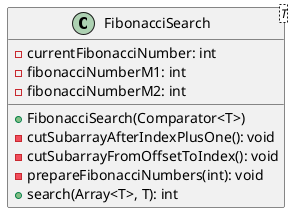 @startuml

    class FibonacciSearch<T> {
        -currentFibonacciNumber: int
        -fibonacciNumberM1: int
        -fibonacciNumberM2: int
        +FibonacciSearch(Comparator<T>)
        -cutSubarrayAfterIndexPlusOne(): void
        -cutSubarrayFromOffsetToIndex(): void
        -prepareFibonacciNumbers(int): void
        +search(Array<T>, T): int
    }

@enduml
